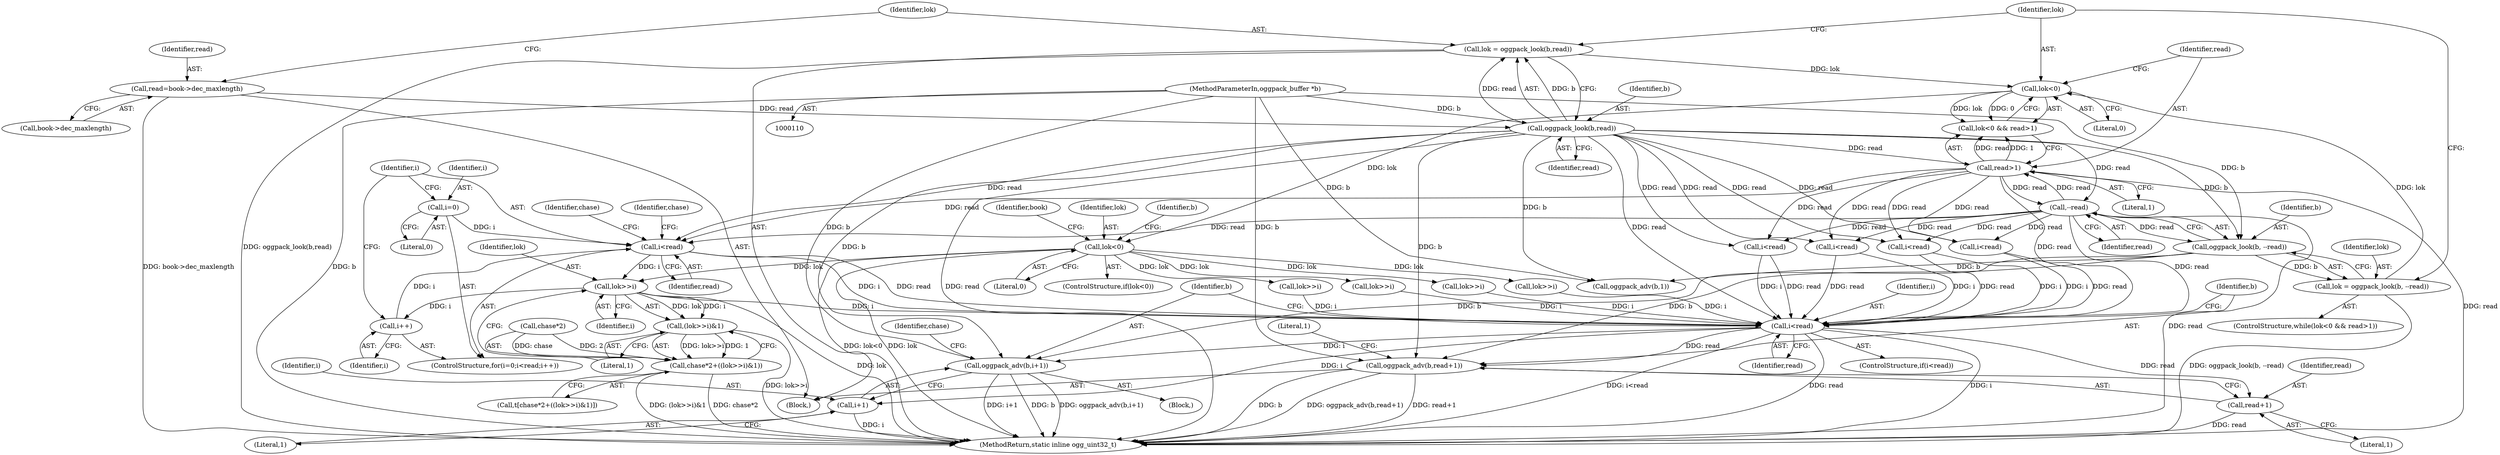 digraph "1_Android_eeb4e45d5683f88488c083ecf142dc89bc3f0b47_2@API" {
"1000175" [label="(Call,i<read)"];
"1000178" [label="(Call,i++)"];
"1000190" [label="(Call,lok>>i)"];
"1000146" [label="(Call,lok<0)"];
"1000133" [label="(Call,lok<0)"];
"1000125" [label="(Call,lok = oggpack_look(b,read))"];
"1000127" [label="(Call,oggpack_look(b,read))"];
"1000112" [label="(MethodParameterIn,oggpack_buffer *b)"];
"1000119" [label="(Call,read=book->dec_maxlength)"];
"1000139" [label="(Call,lok = oggpack_look(b, --read))"];
"1000141" [label="(Call,oggpack_look(b, --read))"];
"1000143" [label="(Call,--read)"];
"1000136" [label="(Call,read>1)"];
"1000175" [label="(Call,i<read)"];
"1000172" [label="(Call,i=0)"];
"1000422" [label="(Call,i<read)"];
"1000426" [label="(Call,oggpack_adv(b,i+1))"];
"1000428" [label="(Call,i+1)"];
"1000433" [label="(Call,oggpack_adv(b,read+1))"];
"1000435" [label="(Call,read+1)"];
"1000189" [label="(Call,(lok>>i)&1)"];
"1000185" [label="(Call,chase*2+((lok>>i)&1))"];
"1000189" [label="(Call,(lok>>i)&1)"];
"1000127" [label="(Call,oggpack_look(b,read))"];
"1000179" [label="(Identifier,i)"];
"1000193" [label="(Literal,1)"];
"1000173" [label="(Identifier,i)"];
"1000141" [label="(Call,oggpack_look(b, --read))"];
"1000430" [label="(Literal,1)"];
"1000185" [label="(Call,chase*2+((lok>>i)&1))"];
"1000191" [label="(Identifier,lok)"];
"1000139" [label="(Call,lok = oggpack_look(b, --read))"];
"1000423" [label="(Identifier,i)"];
"1000138" [label="(Literal,1)"];
"1000113" [label="(Block,)"];
"1000192" [label="(Identifier,i)"];
"1000422" [label="(Call,i<read)"];
"1000437" [label="(Literal,1)"];
"1000136" [label="(Call,read>1)"];
"1000151" [label="(Identifier,b)"];
"1000137" [label="(Identifier,read)"];
"1000326" [label="(Call,i<read)"];
"1000177" [label="(Identifier,read)"];
"1000158" [label="(Identifier,book)"];
"1000433" [label="(Call,oggpack_adv(b,read+1))"];
"1000428" [label="(Call,i+1)"];
"1000432" [label="(Identifier,chase)"];
"1000336" [label="(Call,lok>>i)"];
"1000425" [label="(Block,)"];
"1000133" [label="(Call,lok<0)"];
"1000200" [label="(Identifier,chase)"];
"1000126" [label="(Identifier,lok)"];
"1000131" [label="(ControlStructure,while(lok<0 && read>1))"];
"1000174" [label="(Literal,0)"];
"1000427" [label="(Identifier,b)"];
"1000128" [label="(Identifier,b)"];
"1000132" [label="(Call,lok<0 && read>1)"];
"1000217" [label="(Call,i<read)"];
"1000142" [label="(Identifier,b)"];
"1000176" [label="(Identifier,i)"];
"1000190" [label="(Call,lok>>i)"];
"1000148" [label="(Literal,0)"];
"1000426" [label="(Call,oggpack_adv(b,i+1))"];
"1000129" [label="(Identifier,read)"];
"1000150" [label="(Call,oggpack_adv(b,1))"];
"1000434" [label="(Identifier,b)"];
"1000227" [label="(Call,lok>>i)"];
"1000299" [label="(Call,lok>>i)"];
"1000125" [label="(Call,lok = oggpack_look(b,read))"];
"1000146" [label="(Call,lok<0)"];
"1000143" [label="(Call,--read)"];
"1000171" [label="(ControlStructure,for(i=0;i<read;i++))"];
"1000440" [label="(Literal,1)"];
"1000435" [label="(Call,read+1)"];
"1000172" [label="(Call,i=0)"];
"1000147" [label="(Identifier,lok)"];
"1000144" [label="(Identifier,read)"];
"1000424" [label="(Identifier,read)"];
"1000182" [label="(Identifier,chase)"];
"1000441" [label="(MethodReturn,static inline ogg_uint32_t)"];
"1000120" [label="(Identifier,read)"];
"1000134" [label="(Identifier,lok)"];
"1000408" [label="(Call,lok>>i)"];
"1000112" [label="(MethodParameterIn,oggpack_buffer *b)"];
"1000389" [label="(Call,i<read)"];
"1000280" [label="(Call,i<read)"];
"1000421" [label="(ControlStructure,if(i<read))"];
"1000135" [label="(Literal,0)"];
"1000121" [label="(Call,book->dec_maxlength)"];
"1000436" [label="(Identifier,read)"];
"1000183" [label="(Call,t[chase*2+((lok>>i)&1)])"];
"1000145" [label="(ControlStructure,if(lok<0))"];
"1000140" [label="(Identifier,lok)"];
"1000186" [label="(Call,chase*2)"];
"1000178" [label="(Call,i++)"];
"1000175" [label="(Call,i<read)"];
"1000119" [label="(Call,read=book->dec_maxlength)"];
"1000429" [label="(Identifier,i)"];
"1000175" -> "1000171"  [label="AST: "];
"1000175" -> "1000177"  [label="CFG: "];
"1000176" -> "1000175"  [label="AST: "];
"1000177" -> "1000175"  [label="AST: "];
"1000182" -> "1000175"  [label="CFG: "];
"1000200" -> "1000175"  [label="CFG: "];
"1000178" -> "1000175"  [label="DDG: i"];
"1000172" -> "1000175"  [label="DDG: i"];
"1000136" -> "1000175"  [label="DDG: read"];
"1000127" -> "1000175"  [label="DDG: read"];
"1000143" -> "1000175"  [label="DDG: read"];
"1000175" -> "1000190"  [label="DDG: i"];
"1000175" -> "1000422"  [label="DDG: i"];
"1000175" -> "1000422"  [label="DDG: read"];
"1000178" -> "1000171"  [label="AST: "];
"1000178" -> "1000179"  [label="CFG: "];
"1000179" -> "1000178"  [label="AST: "];
"1000176" -> "1000178"  [label="CFG: "];
"1000190" -> "1000178"  [label="DDG: i"];
"1000190" -> "1000189"  [label="AST: "];
"1000190" -> "1000192"  [label="CFG: "];
"1000191" -> "1000190"  [label="AST: "];
"1000192" -> "1000190"  [label="AST: "];
"1000193" -> "1000190"  [label="CFG: "];
"1000190" -> "1000441"  [label="DDG: lok"];
"1000190" -> "1000189"  [label="DDG: lok"];
"1000190" -> "1000189"  [label="DDG: i"];
"1000146" -> "1000190"  [label="DDG: lok"];
"1000190" -> "1000422"  [label="DDG: i"];
"1000146" -> "1000145"  [label="AST: "];
"1000146" -> "1000148"  [label="CFG: "];
"1000147" -> "1000146"  [label="AST: "];
"1000148" -> "1000146"  [label="AST: "];
"1000151" -> "1000146"  [label="CFG: "];
"1000158" -> "1000146"  [label="CFG: "];
"1000146" -> "1000441"  [label="DDG: lok<0"];
"1000146" -> "1000441"  [label="DDG: lok"];
"1000133" -> "1000146"  [label="DDG: lok"];
"1000146" -> "1000227"  [label="DDG: lok"];
"1000146" -> "1000299"  [label="DDG: lok"];
"1000146" -> "1000336"  [label="DDG: lok"];
"1000146" -> "1000408"  [label="DDG: lok"];
"1000133" -> "1000132"  [label="AST: "];
"1000133" -> "1000135"  [label="CFG: "];
"1000134" -> "1000133"  [label="AST: "];
"1000135" -> "1000133"  [label="AST: "];
"1000137" -> "1000133"  [label="CFG: "];
"1000132" -> "1000133"  [label="CFG: "];
"1000133" -> "1000132"  [label="DDG: lok"];
"1000133" -> "1000132"  [label="DDG: 0"];
"1000125" -> "1000133"  [label="DDG: lok"];
"1000139" -> "1000133"  [label="DDG: lok"];
"1000125" -> "1000113"  [label="AST: "];
"1000125" -> "1000127"  [label="CFG: "];
"1000126" -> "1000125"  [label="AST: "];
"1000127" -> "1000125"  [label="AST: "];
"1000134" -> "1000125"  [label="CFG: "];
"1000125" -> "1000441"  [label="DDG: oggpack_look(b,read)"];
"1000127" -> "1000125"  [label="DDG: b"];
"1000127" -> "1000125"  [label="DDG: read"];
"1000127" -> "1000129"  [label="CFG: "];
"1000128" -> "1000127"  [label="AST: "];
"1000129" -> "1000127"  [label="AST: "];
"1000127" -> "1000441"  [label="DDG: read"];
"1000112" -> "1000127"  [label="DDG: b"];
"1000119" -> "1000127"  [label="DDG: read"];
"1000127" -> "1000136"  [label="DDG: read"];
"1000127" -> "1000141"  [label="DDG: b"];
"1000127" -> "1000143"  [label="DDG: read"];
"1000127" -> "1000150"  [label="DDG: b"];
"1000127" -> "1000217"  [label="DDG: read"];
"1000127" -> "1000280"  [label="DDG: read"];
"1000127" -> "1000326"  [label="DDG: read"];
"1000127" -> "1000389"  [label="DDG: read"];
"1000127" -> "1000422"  [label="DDG: read"];
"1000127" -> "1000426"  [label="DDG: b"];
"1000127" -> "1000433"  [label="DDG: b"];
"1000112" -> "1000110"  [label="AST: "];
"1000112" -> "1000441"  [label="DDG: b"];
"1000112" -> "1000141"  [label="DDG: b"];
"1000112" -> "1000150"  [label="DDG: b"];
"1000112" -> "1000426"  [label="DDG: b"];
"1000112" -> "1000433"  [label="DDG: b"];
"1000119" -> "1000113"  [label="AST: "];
"1000119" -> "1000121"  [label="CFG: "];
"1000120" -> "1000119"  [label="AST: "];
"1000121" -> "1000119"  [label="AST: "];
"1000126" -> "1000119"  [label="CFG: "];
"1000119" -> "1000441"  [label="DDG: book->dec_maxlength"];
"1000139" -> "1000131"  [label="AST: "];
"1000139" -> "1000141"  [label="CFG: "];
"1000140" -> "1000139"  [label="AST: "];
"1000141" -> "1000139"  [label="AST: "];
"1000134" -> "1000139"  [label="CFG: "];
"1000139" -> "1000441"  [label="DDG: oggpack_look(b, --read)"];
"1000141" -> "1000139"  [label="DDG: b"];
"1000141" -> "1000143"  [label="CFG: "];
"1000142" -> "1000141"  [label="AST: "];
"1000143" -> "1000141"  [label="AST: "];
"1000143" -> "1000141"  [label="DDG: read"];
"1000141" -> "1000150"  [label="DDG: b"];
"1000141" -> "1000426"  [label="DDG: b"];
"1000141" -> "1000433"  [label="DDG: b"];
"1000143" -> "1000144"  [label="CFG: "];
"1000144" -> "1000143"  [label="AST: "];
"1000143" -> "1000441"  [label="DDG: read"];
"1000143" -> "1000136"  [label="DDG: read"];
"1000136" -> "1000143"  [label="DDG: read"];
"1000143" -> "1000217"  [label="DDG: read"];
"1000143" -> "1000280"  [label="DDG: read"];
"1000143" -> "1000326"  [label="DDG: read"];
"1000143" -> "1000389"  [label="DDG: read"];
"1000143" -> "1000422"  [label="DDG: read"];
"1000136" -> "1000132"  [label="AST: "];
"1000136" -> "1000138"  [label="CFG: "];
"1000137" -> "1000136"  [label="AST: "];
"1000138" -> "1000136"  [label="AST: "];
"1000132" -> "1000136"  [label="CFG: "];
"1000136" -> "1000441"  [label="DDG: read"];
"1000136" -> "1000132"  [label="DDG: read"];
"1000136" -> "1000132"  [label="DDG: 1"];
"1000136" -> "1000217"  [label="DDG: read"];
"1000136" -> "1000280"  [label="DDG: read"];
"1000136" -> "1000326"  [label="DDG: read"];
"1000136" -> "1000389"  [label="DDG: read"];
"1000136" -> "1000422"  [label="DDG: read"];
"1000172" -> "1000171"  [label="AST: "];
"1000172" -> "1000174"  [label="CFG: "];
"1000173" -> "1000172"  [label="AST: "];
"1000174" -> "1000172"  [label="AST: "];
"1000176" -> "1000172"  [label="CFG: "];
"1000422" -> "1000421"  [label="AST: "];
"1000422" -> "1000424"  [label="CFG: "];
"1000423" -> "1000422"  [label="AST: "];
"1000424" -> "1000422"  [label="AST: "];
"1000427" -> "1000422"  [label="CFG: "];
"1000434" -> "1000422"  [label="CFG: "];
"1000422" -> "1000441"  [label="DDG: i"];
"1000422" -> "1000441"  [label="DDG: i<read"];
"1000422" -> "1000441"  [label="DDG: read"];
"1000227" -> "1000422"  [label="DDG: i"];
"1000299" -> "1000422"  [label="DDG: i"];
"1000408" -> "1000422"  [label="DDG: i"];
"1000326" -> "1000422"  [label="DDG: i"];
"1000326" -> "1000422"  [label="DDG: read"];
"1000217" -> "1000422"  [label="DDG: i"];
"1000217" -> "1000422"  [label="DDG: read"];
"1000336" -> "1000422"  [label="DDG: i"];
"1000389" -> "1000422"  [label="DDG: i"];
"1000389" -> "1000422"  [label="DDG: read"];
"1000280" -> "1000422"  [label="DDG: i"];
"1000280" -> "1000422"  [label="DDG: read"];
"1000422" -> "1000426"  [label="DDG: i"];
"1000422" -> "1000428"  [label="DDG: i"];
"1000422" -> "1000433"  [label="DDG: read"];
"1000422" -> "1000435"  [label="DDG: read"];
"1000426" -> "1000425"  [label="AST: "];
"1000426" -> "1000428"  [label="CFG: "];
"1000427" -> "1000426"  [label="AST: "];
"1000428" -> "1000426"  [label="AST: "];
"1000432" -> "1000426"  [label="CFG: "];
"1000426" -> "1000441"  [label="DDG: i+1"];
"1000426" -> "1000441"  [label="DDG: b"];
"1000426" -> "1000441"  [label="DDG: oggpack_adv(b,i+1)"];
"1000428" -> "1000430"  [label="CFG: "];
"1000429" -> "1000428"  [label="AST: "];
"1000430" -> "1000428"  [label="AST: "];
"1000428" -> "1000441"  [label="DDG: i"];
"1000433" -> "1000113"  [label="AST: "];
"1000433" -> "1000435"  [label="CFG: "];
"1000434" -> "1000433"  [label="AST: "];
"1000435" -> "1000433"  [label="AST: "];
"1000440" -> "1000433"  [label="CFG: "];
"1000433" -> "1000441"  [label="DDG: b"];
"1000433" -> "1000441"  [label="DDG: oggpack_adv(b,read+1)"];
"1000433" -> "1000441"  [label="DDG: read+1"];
"1000435" -> "1000437"  [label="CFG: "];
"1000436" -> "1000435"  [label="AST: "];
"1000437" -> "1000435"  [label="AST: "];
"1000435" -> "1000441"  [label="DDG: read"];
"1000189" -> "1000185"  [label="AST: "];
"1000189" -> "1000193"  [label="CFG: "];
"1000193" -> "1000189"  [label="AST: "];
"1000185" -> "1000189"  [label="CFG: "];
"1000189" -> "1000441"  [label="DDG: lok>>i"];
"1000189" -> "1000185"  [label="DDG: lok>>i"];
"1000189" -> "1000185"  [label="DDG: 1"];
"1000185" -> "1000183"  [label="AST: "];
"1000186" -> "1000185"  [label="AST: "];
"1000183" -> "1000185"  [label="CFG: "];
"1000185" -> "1000441"  [label="DDG: chase*2"];
"1000185" -> "1000441"  [label="DDG: (lok>>i)&1"];
"1000186" -> "1000185"  [label="DDG: chase"];
"1000186" -> "1000185"  [label="DDG: 2"];
}
